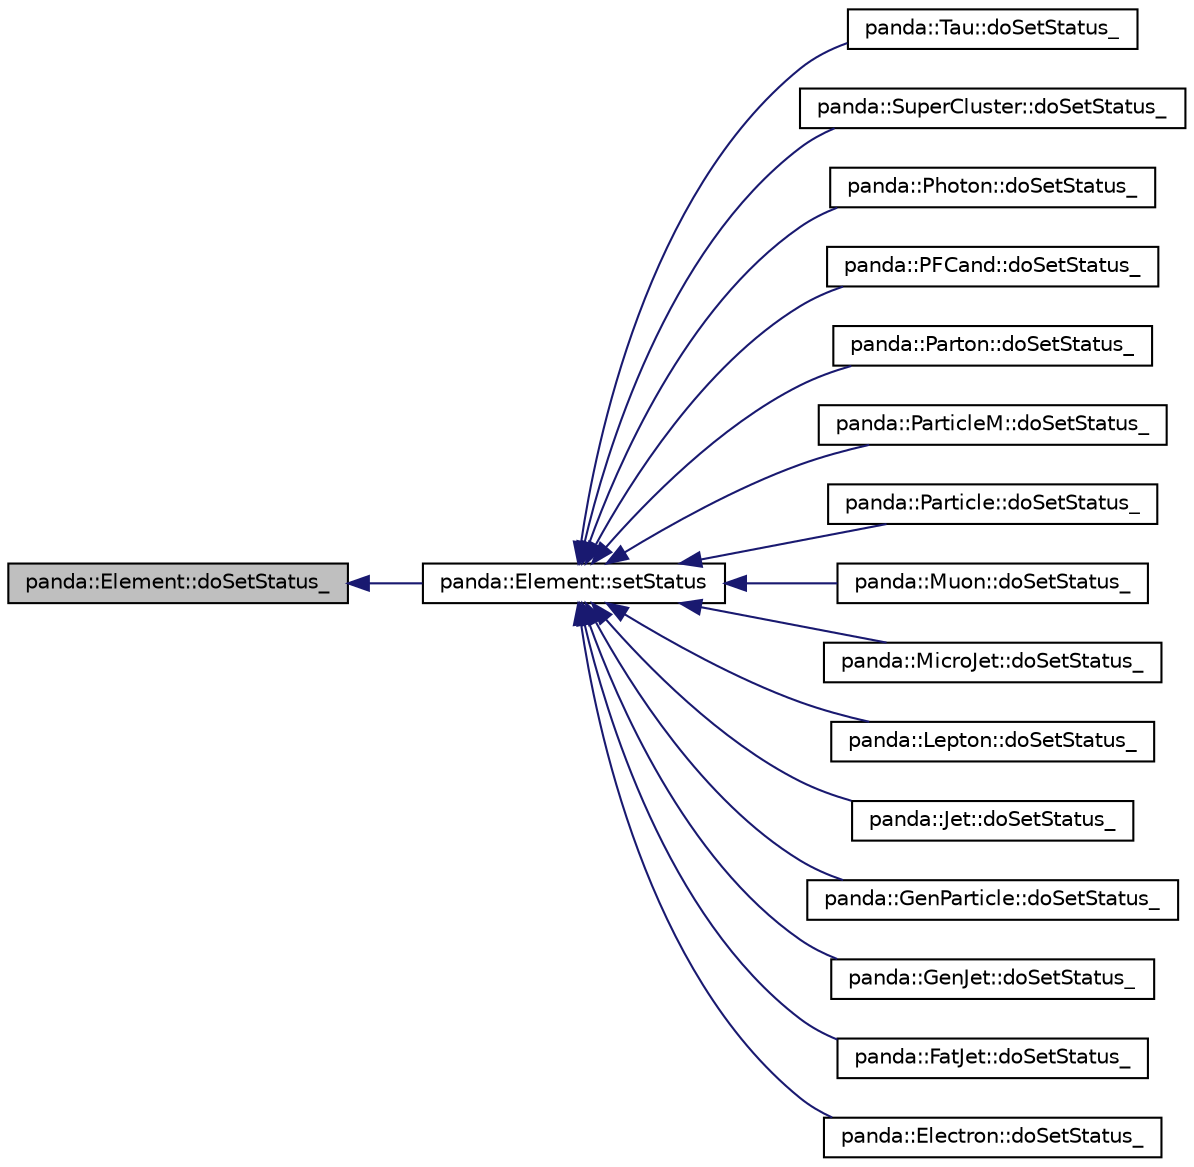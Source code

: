 digraph G
{
  edge [fontname="Helvetica",fontsize="10",labelfontname="Helvetica",labelfontsize="10"];
  node [fontname="Helvetica",fontsize="10",shape=record];
  rankdir=LR;
  Node1 [label="panda::Element::doSetStatus_",height=0.2,width=0.4,color="black", fillcolor="grey75", style="filled" fontcolor="black"];
  Node1 -> Node2 [dir=back,color="midnightblue",fontsize="10",style="solid"];
  Node2 [label="panda::Element::setStatus",height=0.2,width=0.4,color="black", fillcolor="white", style="filled",URL="$classpanda_1_1Element.html#a86dead86ad366a92531c3e7f1f157994",tooltip="Set status of branches to true (matching branch) or false (vetoed branch)."];
  Node2 -> Node3 [dir=back,color="midnightblue",fontsize="10",style="solid"];
  Node3 [label="panda::Tau::doSetStatus_",height=0.2,width=0.4,color="black", fillcolor="white", style="filled",URL="$classpanda_1_1Tau.html#a96eda4638f1fd6968f3a31757253600e"];
  Node2 -> Node4 [dir=back,color="midnightblue",fontsize="10",style="solid"];
  Node4 [label="panda::SuperCluster::doSetStatus_",height=0.2,width=0.4,color="black", fillcolor="white", style="filled",URL="$classpanda_1_1SuperCluster.html#ac76b8e67d9f4c276c4cf97a563ef5627"];
  Node2 -> Node5 [dir=back,color="midnightblue",fontsize="10",style="solid"];
  Node5 [label="panda::Photon::doSetStatus_",height=0.2,width=0.4,color="black", fillcolor="white", style="filled",URL="$classpanda_1_1Photon.html#a8fbe4f60488cc95024bd4a50b6df6b95"];
  Node2 -> Node6 [dir=back,color="midnightblue",fontsize="10",style="solid"];
  Node6 [label="panda::PFCand::doSetStatus_",height=0.2,width=0.4,color="black", fillcolor="white", style="filled",URL="$classpanda_1_1PFCand.html#a263dcf1e5a9b704827d4b4af006ebcf4"];
  Node2 -> Node7 [dir=back,color="midnightblue",fontsize="10",style="solid"];
  Node7 [label="panda::Parton::doSetStatus_",height=0.2,width=0.4,color="black", fillcolor="white", style="filled",URL="$classpanda_1_1Parton.html#a4471a7ad47570d85d6cd5ffa3c67b4d2"];
  Node2 -> Node8 [dir=back,color="midnightblue",fontsize="10",style="solid"];
  Node8 [label="panda::ParticleM::doSetStatus_",height=0.2,width=0.4,color="black", fillcolor="white", style="filled",URL="$classpanda_1_1ParticleM.html#a042f9e295576be022960ea88144e9022"];
  Node2 -> Node9 [dir=back,color="midnightblue",fontsize="10",style="solid"];
  Node9 [label="panda::Particle::doSetStatus_",height=0.2,width=0.4,color="black", fillcolor="white", style="filled",URL="$classpanda_1_1Particle.html#aa30d821beea5e8f3d83580baf162a014"];
  Node2 -> Node10 [dir=back,color="midnightblue",fontsize="10",style="solid"];
  Node10 [label="panda::Muon::doSetStatus_",height=0.2,width=0.4,color="black", fillcolor="white", style="filled",URL="$classpanda_1_1Muon.html#a5a1c65b72491bc9df325bc182568e40c"];
  Node2 -> Node11 [dir=back,color="midnightblue",fontsize="10",style="solid"];
  Node11 [label="panda::MicroJet::doSetStatus_",height=0.2,width=0.4,color="black", fillcolor="white", style="filled",URL="$classpanda_1_1MicroJet.html#ae7b83b860f85cc86b736495317fb7f3a"];
  Node2 -> Node12 [dir=back,color="midnightblue",fontsize="10",style="solid"];
  Node12 [label="panda::Lepton::doSetStatus_",height=0.2,width=0.4,color="black", fillcolor="white", style="filled",URL="$classpanda_1_1Lepton.html#a2d3b49322244947c933645bbdb44bf88"];
  Node2 -> Node13 [dir=back,color="midnightblue",fontsize="10",style="solid"];
  Node13 [label="panda::Jet::doSetStatus_",height=0.2,width=0.4,color="black", fillcolor="white", style="filled",URL="$classpanda_1_1Jet.html#a494d27c6c2b773f5849996944cf46eb2"];
  Node2 -> Node14 [dir=back,color="midnightblue",fontsize="10",style="solid"];
  Node14 [label="panda::GenParticle::doSetStatus_",height=0.2,width=0.4,color="black", fillcolor="white", style="filled",URL="$classpanda_1_1GenParticle.html#a41d0169feced73ebddb43bf9547cecdf"];
  Node2 -> Node15 [dir=back,color="midnightblue",fontsize="10",style="solid"];
  Node15 [label="panda::GenJet::doSetStatus_",height=0.2,width=0.4,color="black", fillcolor="white", style="filled",URL="$classpanda_1_1GenJet.html#a519508188c474ac1dcc2c822de9e43c3"];
  Node2 -> Node16 [dir=back,color="midnightblue",fontsize="10",style="solid"];
  Node16 [label="panda::FatJet::doSetStatus_",height=0.2,width=0.4,color="black", fillcolor="white", style="filled",URL="$classpanda_1_1FatJet.html#ad63603b0bd69d4e3b6173a194b3e6829"];
  Node2 -> Node17 [dir=back,color="midnightblue",fontsize="10",style="solid"];
  Node17 [label="panda::Electron::doSetStatus_",height=0.2,width=0.4,color="black", fillcolor="white", style="filled",URL="$classpanda_1_1Electron.html#af73c3c5f59267c4bba4ceb0a47cfc6ec"];
}
